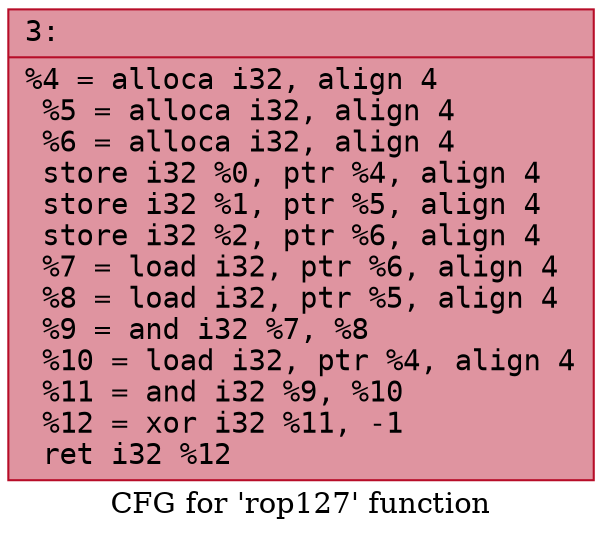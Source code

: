digraph "CFG for 'rop127' function" {
	label="CFG for 'rop127' function";

	Node0x6000015c0690 [shape=record,color="#b70d28ff", style=filled, fillcolor="#b70d2870" fontname="Courier",label="{3:\l|  %4 = alloca i32, align 4\l  %5 = alloca i32, align 4\l  %6 = alloca i32, align 4\l  store i32 %0, ptr %4, align 4\l  store i32 %1, ptr %5, align 4\l  store i32 %2, ptr %6, align 4\l  %7 = load i32, ptr %6, align 4\l  %8 = load i32, ptr %5, align 4\l  %9 = and i32 %7, %8\l  %10 = load i32, ptr %4, align 4\l  %11 = and i32 %9, %10\l  %12 = xor i32 %11, -1\l  ret i32 %12\l}"];
}
